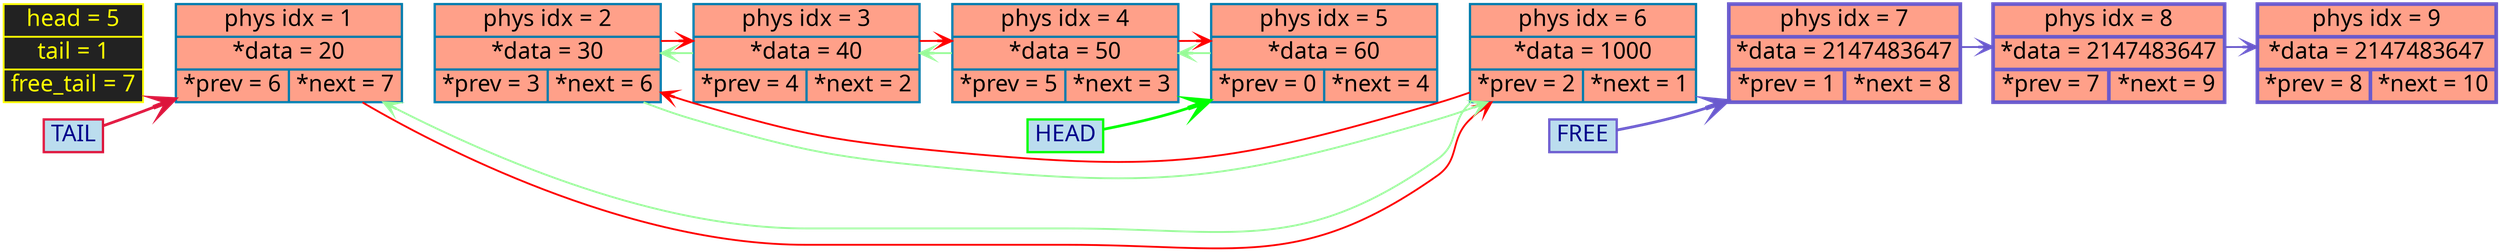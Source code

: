 digraph G {
rankdir=LR
bgcolor="transparent"
	node [shape=record, style="filled", fillcolor="#FFA089", fontcolor="black", color="#007CAD", penwidth=2.5, fontname="Tahoma", fontsize=25];

edge [color="#2d714f", arrowsize=1, penwidth=5, arrowhead="vee", style="bold"];
node0 [label="head = 5 | tail = 1 | free_tail = 7", shape=record, style="filled", fillcolor="#222222", fontcolor="yellow", color="yellow", penwidth=2];
	node1 [label="phys idx = 1 | *data = 20 | {*prev = 6 | *next = 7} "];
	node2 [label="phys idx = 2 | *data = 30 | {*prev = 3 | *next = 6} "];
	node3 [label="phys idx = 3 | *data = 40 | {*prev = 4 | *next = 2} "];
	node4 [label="phys idx = 4 | *data = 50 | {*prev = 5 | *next = 3} "];
	node5 [label="phys idx = 5 | *data = 60 | {*prev = 0 | *next = 4} "];
	node6 [label="phys idx = 6 | *data = 1000 | {*prev = 2 | *next = 1} "];
	node7 [label="phys idx = 7 | *data = 2147483647 | {*prev = 1 | *next = 8} "];
	node8 [label="phys idx = 8 | *data = 2147483647 | {*prev = 7 | *next = 9} "];
	node9 [label="phys idx = 9 | *data = 2147483647 | {*prev = 8 | *next = 10} "];

head_label      [shape=box, label="HEAD", style="filled", fillcolor="#BBDDEE", color="lime", fontcolor="darkblue"];
tail_label      [shape=box, label="TAIL", style="filled", fillcolor="#BBDDEE", color="#DC143C",   fontcolor="darkblue"];
free_head_label [shape=box, label="FREE", style="filled", fillcolor="#BBDDEE", color="#6A5ACD",   fontcolor="darkblue"];
head_label      -> node5 [color="lime", arrowsize=2.5, penwidth=3];
tail_label      -> node1 [color="#DC143C"  , arrowsize=2.5, penwidth=3];
free_head_label -> node7 [color="#6A5ACD"  , arrowsize=2.5, penwidth=3];
node0 -> node1[style=invis, weight = 100000]	node1 -> node2 -> node3 -> node4 -> node5 -> node6 -> node7 -> node8 -> node9[style=invis, weight=1000000];
	node5 -> node4 -> node3 -> node2 -> node6 -> node1[color="#98FB98", arrowsize=1.5, penwidth=2, weight=100000];

	node7 -> node8 -> node9[color="#6A5ACD", arrowsize=1.5, penwidth=2, weight=100000];

	node7[color = "#6A5ACD", penwidth=4];
	node8[color = "#6A5ACD", penwidth=4];
	node9[color = "#6A5ACD", penwidth=4];
node1 -> node6 -> node2 -> node3 -> node4 -> node5[color="red", arrowsize=1.5, penwidth=2, weight=100000];

}